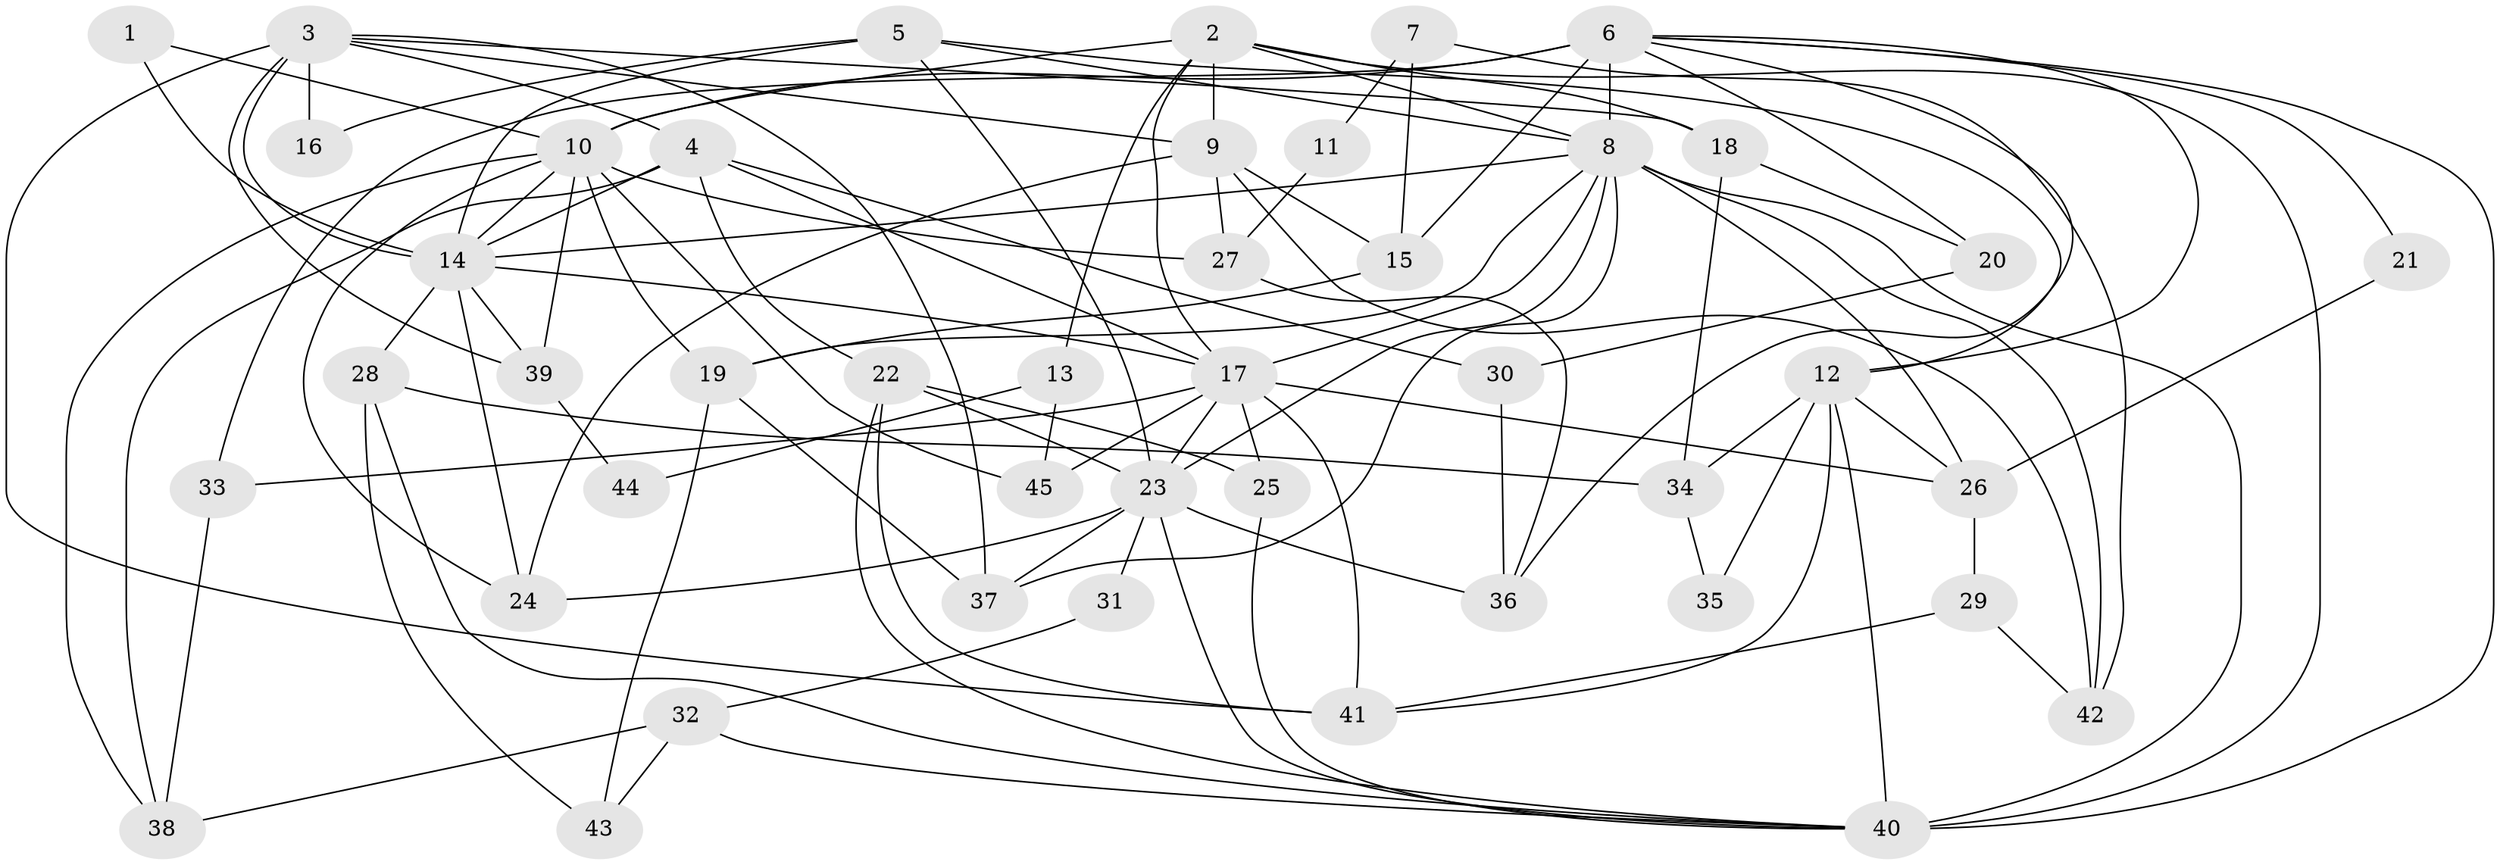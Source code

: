 // original degree distribution, {2: 0.14942528735632185, 3: 0.25287356321839083, 4: 0.2988505747126437, 6: 0.10344827586206896, 5: 0.13793103448275862, 7: 0.034482758620689655, 9: 0.011494252873563218, 8: 0.011494252873563218}
// Generated by graph-tools (version 1.1) at 2025/35/03/09/25 02:35:56]
// undirected, 45 vertices, 108 edges
graph export_dot {
graph [start="1"]
  node [color=gray90,style=filled];
  1;
  2;
  3;
  4;
  5;
  6;
  7;
  8;
  9;
  10;
  11;
  12;
  13;
  14;
  15;
  16;
  17;
  18;
  19;
  20;
  21;
  22;
  23;
  24;
  25;
  26;
  27;
  28;
  29;
  30;
  31;
  32;
  33;
  34;
  35;
  36;
  37;
  38;
  39;
  40;
  41;
  42;
  43;
  44;
  45;
  1 -- 10 [weight=1.0];
  1 -- 14 [weight=1.0];
  2 -- 8 [weight=1.0];
  2 -- 9 [weight=1.0];
  2 -- 10 [weight=2.0];
  2 -- 13 [weight=1.0];
  2 -- 17 [weight=1.0];
  2 -- 18 [weight=1.0];
  2 -- 40 [weight=2.0];
  3 -- 4 [weight=1.0];
  3 -- 9 [weight=1.0];
  3 -- 14 [weight=1.0];
  3 -- 16 [weight=1.0];
  3 -- 18 [weight=1.0];
  3 -- 37 [weight=1.0];
  3 -- 39 [weight=2.0];
  3 -- 41 [weight=1.0];
  4 -- 14 [weight=2.0];
  4 -- 17 [weight=1.0];
  4 -- 22 [weight=2.0];
  4 -- 30 [weight=1.0];
  4 -- 38 [weight=1.0];
  5 -- 8 [weight=1.0];
  5 -- 12 [weight=1.0];
  5 -- 14 [weight=1.0];
  5 -- 16 [weight=1.0];
  5 -- 23 [weight=1.0];
  6 -- 8 [weight=4.0];
  6 -- 10 [weight=1.0];
  6 -- 12 [weight=1.0];
  6 -- 15 [weight=2.0];
  6 -- 20 [weight=1.0];
  6 -- 21 [weight=1.0];
  6 -- 33 [weight=1.0];
  6 -- 36 [weight=1.0];
  6 -- 40 [weight=1.0];
  7 -- 11 [weight=1.0];
  7 -- 15 [weight=1.0];
  7 -- 42 [weight=1.0];
  8 -- 14 [weight=2.0];
  8 -- 17 [weight=1.0];
  8 -- 19 [weight=1.0];
  8 -- 23 [weight=1.0];
  8 -- 26 [weight=2.0];
  8 -- 37 [weight=1.0];
  8 -- 40 [weight=2.0];
  8 -- 42 [weight=1.0];
  9 -- 15 [weight=1.0];
  9 -- 24 [weight=1.0];
  9 -- 27 [weight=1.0];
  9 -- 42 [weight=1.0];
  10 -- 14 [weight=1.0];
  10 -- 19 [weight=1.0];
  10 -- 24 [weight=1.0];
  10 -- 27 [weight=2.0];
  10 -- 38 [weight=1.0];
  10 -- 39 [weight=1.0];
  10 -- 45 [weight=1.0];
  11 -- 27 [weight=1.0];
  12 -- 26 [weight=1.0];
  12 -- 34 [weight=1.0];
  12 -- 35 [weight=1.0];
  12 -- 40 [weight=1.0];
  12 -- 41 [weight=1.0];
  13 -- 44 [weight=1.0];
  13 -- 45 [weight=1.0];
  14 -- 17 [weight=1.0];
  14 -- 24 [weight=1.0];
  14 -- 28 [weight=1.0];
  14 -- 39 [weight=1.0];
  15 -- 19 [weight=1.0];
  17 -- 23 [weight=1.0];
  17 -- 25 [weight=2.0];
  17 -- 26 [weight=1.0];
  17 -- 33 [weight=1.0];
  17 -- 41 [weight=1.0];
  17 -- 45 [weight=1.0];
  18 -- 20 [weight=1.0];
  18 -- 34 [weight=1.0];
  19 -- 37 [weight=1.0];
  19 -- 43 [weight=1.0];
  20 -- 30 [weight=1.0];
  21 -- 26 [weight=1.0];
  22 -- 23 [weight=2.0];
  22 -- 25 [weight=2.0];
  22 -- 40 [weight=1.0];
  22 -- 41 [weight=1.0];
  23 -- 24 [weight=1.0];
  23 -- 31 [weight=1.0];
  23 -- 36 [weight=1.0];
  23 -- 37 [weight=1.0];
  23 -- 40 [weight=1.0];
  25 -- 40 [weight=1.0];
  26 -- 29 [weight=1.0];
  27 -- 36 [weight=1.0];
  28 -- 34 [weight=1.0];
  28 -- 40 [weight=1.0];
  28 -- 43 [weight=1.0];
  29 -- 41 [weight=1.0];
  29 -- 42 [weight=1.0];
  30 -- 36 [weight=1.0];
  31 -- 32 [weight=1.0];
  32 -- 38 [weight=1.0];
  32 -- 40 [weight=1.0];
  32 -- 43 [weight=1.0];
  33 -- 38 [weight=1.0];
  34 -- 35 [weight=1.0];
  39 -- 44 [weight=1.0];
}
